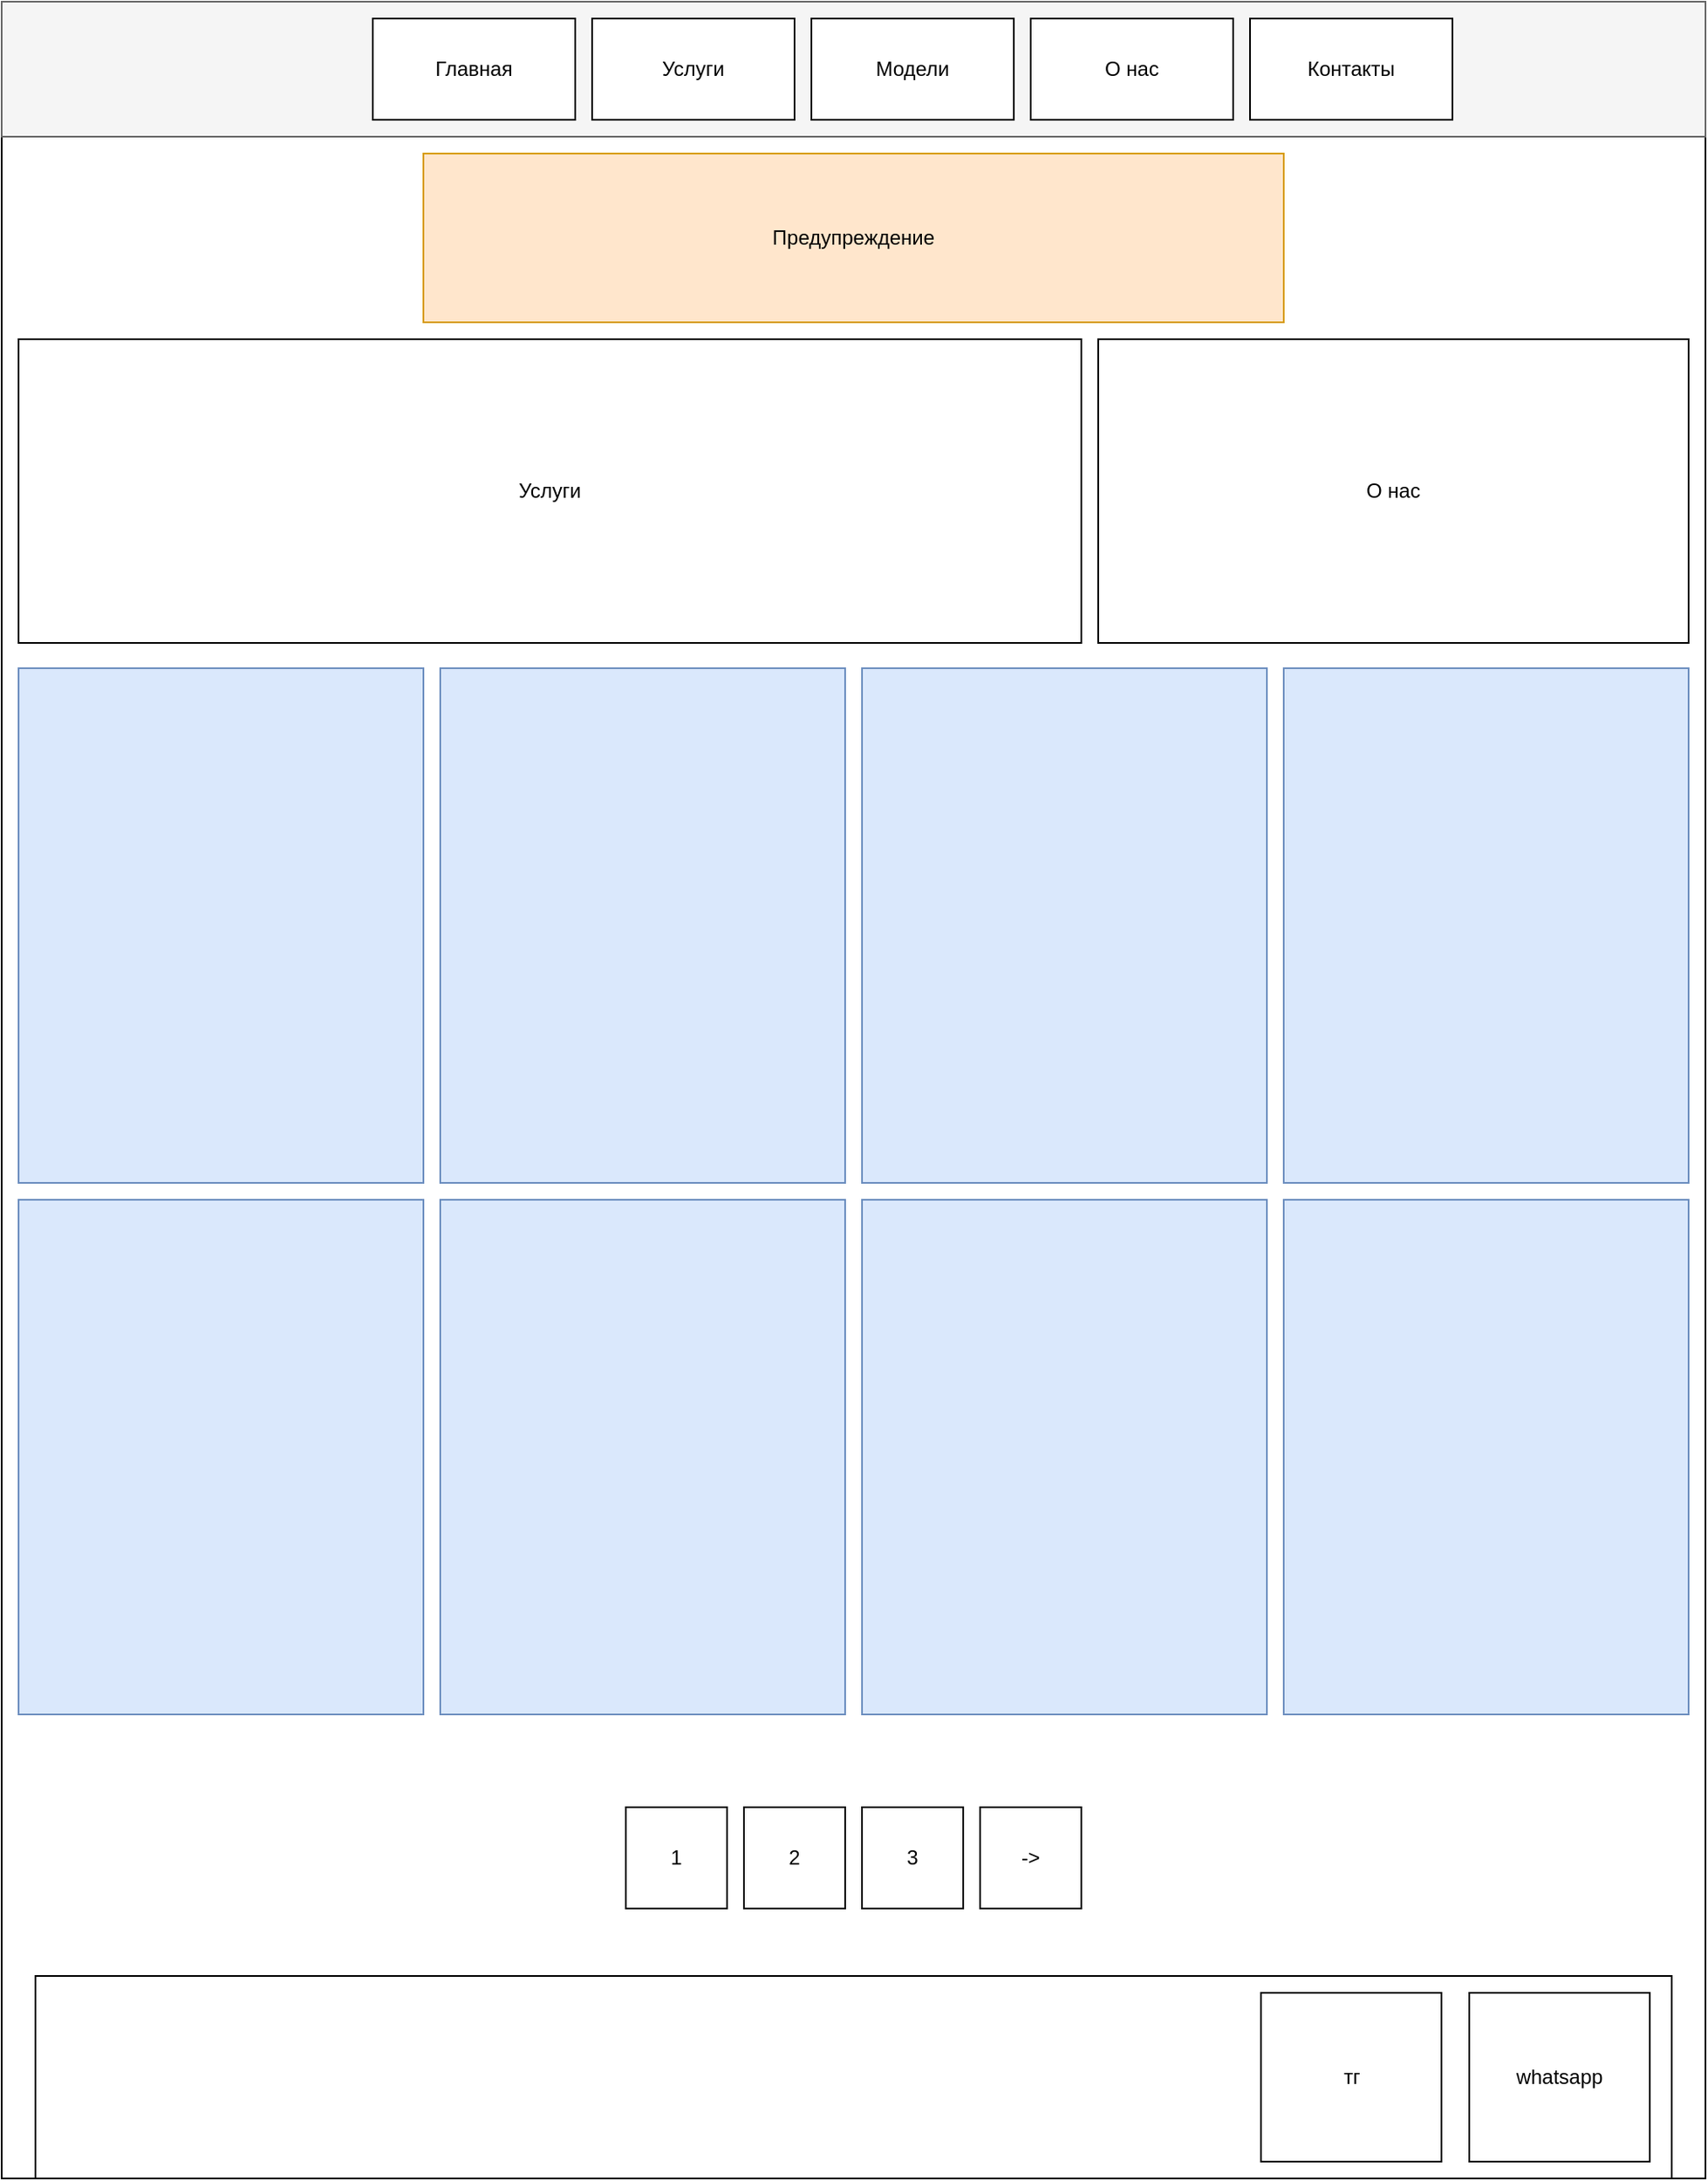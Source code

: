 <mxfile version="24.7.7">
  <diagram name="Страница — 1" id="okE-GhqlcKNte-SD_wZt">
    <mxGraphModel dx="1194" dy="741" grid="1" gridSize="10" guides="1" tooltips="1" connect="1" arrows="1" fold="1" page="1" pageScale="1" pageWidth="827" pageHeight="1169" math="0" shadow="0">
      <root>
        <mxCell id="0" />
        <mxCell id="1" parent="0" />
        <mxCell id="rlQ8D92fLacNCRQrAwrw-13" value="" style="rounded=0;whiteSpace=wrap;html=1;" vertex="1" parent="1">
          <mxGeometry x="90" y="160" width="1010" height="1290" as="geometry" />
        </mxCell>
        <mxCell id="rlQ8D92fLacNCRQrAwrw-1" value="" style="rounded=0;whiteSpace=wrap;html=1;fillColor=#f5f5f5;fontColor=#333333;strokeColor=#666666;" vertex="1" parent="1">
          <mxGeometry x="90" y="160" width="1010" height="80" as="geometry" />
        </mxCell>
        <mxCell id="rlQ8D92fLacNCRQrAwrw-3" value="Главная" style="rounded=0;whiteSpace=wrap;html=1;" vertex="1" parent="1">
          <mxGeometry x="310" y="170" width="120" height="60" as="geometry" />
        </mxCell>
        <mxCell id="rlQ8D92fLacNCRQrAwrw-4" value="Услуги" style="rounded=0;whiteSpace=wrap;html=1;" vertex="1" parent="1">
          <mxGeometry x="440" y="170" width="120" height="60" as="geometry" />
        </mxCell>
        <mxCell id="rlQ8D92fLacNCRQrAwrw-10" value="Модели" style="rounded=0;whiteSpace=wrap;html=1;" vertex="1" parent="1">
          <mxGeometry x="570" y="170" width="120" height="60" as="geometry" />
        </mxCell>
        <mxCell id="rlQ8D92fLacNCRQrAwrw-11" value="О нас" style="rounded=0;whiteSpace=wrap;html=1;" vertex="1" parent="1">
          <mxGeometry x="700" y="170" width="120" height="60" as="geometry" />
        </mxCell>
        <mxCell id="rlQ8D92fLacNCRQrAwrw-12" value="Контакты" style="rounded=0;whiteSpace=wrap;html=1;" vertex="1" parent="1">
          <mxGeometry x="830" y="170" width="120" height="60" as="geometry" />
        </mxCell>
        <mxCell id="rlQ8D92fLacNCRQrAwrw-14" value="Предупреждение" style="rounded=0;whiteSpace=wrap;html=1;fillColor=#ffe6cc;strokeColor=#d79b00;" vertex="1" parent="1">
          <mxGeometry x="340" y="250" width="510" height="100" as="geometry" />
        </mxCell>
        <mxCell id="rlQ8D92fLacNCRQrAwrw-15" value="" style="rounded=0;whiteSpace=wrap;html=1;fillColor=#dae8fc;strokeColor=#6c8ebf;" vertex="1" parent="1">
          <mxGeometry x="100" y="555" width="240" height="305" as="geometry" />
        </mxCell>
        <mxCell id="rlQ8D92fLacNCRQrAwrw-17" value="" style="rounded=0;whiteSpace=wrap;html=1;fillColor=#dae8fc;strokeColor=#6c8ebf;" vertex="1" parent="1">
          <mxGeometry x="350" y="555" width="240" height="305" as="geometry" />
        </mxCell>
        <mxCell id="rlQ8D92fLacNCRQrAwrw-18" value="" style="rounded=0;whiteSpace=wrap;html=1;fillColor=#dae8fc;strokeColor=#6c8ebf;" vertex="1" parent="1">
          <mxGeometry x="600" y="555" width="240" height="305" as="geometry" />
        </mxCell>
        <mxCell id="rlQ8D92fLacNCRQrAwrw-19" value="" style="rounded=0;whiteSpace=wrap;html=1;fillColor=#dae8fc;strokeColor=#6c8ebf;" vertex="1" parent="1">
          <mxGeometry x="850" y="555" width="240" height="305" as="geometry" />
        </mxCell>
        <mxCell id="rlQ8D92fLacNCRQrAwrw-20" value="" style="rounded=0;whiteSpace=wrap;html=1;fillColor=#dae8fc;strokeColor=#6c8ebf;" vertex="1" parent="1">
          <mxGeometry x="100" y="870" width="240" height="305" as="geometry" />
        </mxCell>
        <mxCell id="rlQ8D92fLacNCRQrAwrw-21" value="" style="rounded=0;whiteSpace=wrap;html=1;fillColor=#dae8fc;strokeColor=#6c8ebf;" vertex="1" parent="1">
          <mxGeometry x="350" y="870" width="240" height="305" as="geometry" />
        </mxCell>
        <mxCell id="rlQ8D92fLacNCRQrAwrw-22" value="" style="rounded=0;whiteSpace=wrap;html=1;fillColor=#dae8fc;strokeColor=#6c8ebf;" vertex="1" parent="1">
          <mxGeometry x="600" y="870" width="240" height="305" as="geometry" />
        </mxCell>
        <mxCell id="rlQ8D92fLacNCRQrAwrw-23" value="" style="rounded=0;whiteSpace=wrap;html=1;fillColor=#dae8fc;strokeColor=#6c8ebf;" vertex="1" parent="1">
          <mxGeometry x="850" y="870" width="240" height="305" as="geometry" />
        </mxCell>
        <mxCell id="rlQ8D92fLacNCRQrAwrw-24" value="1" style="rounded=0;whiteSpace=wrap;html=1;" vertex="1" parent="1">
          <mxGeometry x="460" y="1230" width="60" height="60" as="geometry" />
        </mxCell>
        <mxCell id="rlQ8D92fLacNCRQrAwrw-25" value="2" style="rounded=0;whiteSpace=wrap;html=1;" vertex="1" parent="1">
          <mxGeometry x="530" y="1230" width="60" height="60" as="geometry" />
        </mxCell>
        <mxCell id="rlQ8D92fLacNCRQrAwrw-26" value="3&lt;span style=&quot;color: rgba(0, 0, 0, 0); font-family: monospace; font-size: 0px; text-align: start; text-wrap: nowrap;&quot;&gt;%3CmxGraphModel%3E%3Croot%3E%3CmxCell%20id%3D%220%22%2F%3E%3CmxCell%20id%3D%221%22%20parent%3D%220%22%2F%3E%3CmxCell%20id%3D%222%22%20value%3D%222%22%20style%3D%22rounded%3D0%3BwhiteSpace%3Dwrap%3Bhtml%3D1%3B%22%20vertex%3D%221%22%20parent%3D%221%22%3E%3CmxGeometry%20x%3D%22540%22%20y%3D%221230%22%20width%3D%2260%22%20height%3D%2260%22%20as%3D%22geometry%22%2F%3E%3C%2FmxCell%3E%3C%2Froot%3E%3C%2FmxGraphModel%3E&lt;/span&gt;&lt;span style=&quot;color: rgba(0, 0, 0, 0); font-family: monospace; font-size: 0px; text-align: start; text-wrap: nowrap;&quot;&gt;%3CmxGraphModel%3E%3Croot%3E%3CmxCell%20id%3D%220%22%2F%3E%3CmxCell%20id%3D%221%22%20parent%3D%220%22%2F%3E%3CmxCell%20id%3D%222%22%20value%3D%222%22%20style%3D%22rounded%3D0%3BwhiteSpace%3Dwrap%3Bhtml%3D1%3B%22%20vertex%3D%221%22%20parent%3D%221%22%3E%3CmxGeometry%20x%3D%22540%22%20y%3D%221230%22%20width%3D%2260%22%20height%3D%2260%22%20as%3D%22geometry%22%2F%3E%3C%2FmxCell%3E%3C%2Froot%3E%3C%2FmxGraphModel%3E&lt;/span&gt;" style="rounded=0;whiteSpace=wrap;html=1;" vertex="1" parent="1">
          <mxGeometry x="600" y="1230" width="60" height="60" as="geometry" />
        </mxCell>
        <mxCell id="rlQ8D92fLacNCRQrAwrw-27" value="-&amp;gt;" style="rounded=0;whiteSpace=wrap;html=1;" vertex="1" parent="1">
          <mxGeometry x="670" y="1230" width="60" height="60" as="geometry" />
        </mxCell>
        <mxCell id="rlQ8D92fLacNCRQrAwrw-29" value="" style="rounded=0;whiteSpace=wrap;html=1;" vertex="1" parent="1">
          <mxGeometry x="110" y="1330" width="970" height="120" as="geometry" />
        </mxCell>
        <mxCell id="rlQ8D92fLacNCRQrAwrw-37" value="тг&lt;span style=&quot;color: rgba(0, 0, 0, 0); font-family: monospace; font-size: 0px; text-align: start; text-wrap: nowrap;&quot;&gt;%3CmxGraphModel%3E%3Croot%3E%3CmxCell%20id%3D%220%22%2F%3E%3CmxCell%20id%3D%221%22%20parent%3D%220%22%2F%3E%3CmxCell%20id%3D%222%22%20value%3D%22%D0%AD%D1%81%D0%BA%D0%BE%D1%80%D1%82%20%D0%BC%D0%BE%D0%B4%D0%B5%D0%BB%D0%B8%26lt%3Bspan%20style%3D%26quot%3Bcolor%3A%20rgba(0%2C%200%2C%200%2C%200)%3B%20font-family%3A%20monospace%3B%20font-size%3A%200px%3B%20text-align%3A%20start%3B%20text-wrap%3A%20nowrap%3B%26quot%3B%26gt%3B%253CmxGraphModel%253E%253Croot%253E%253CmxCell%2520id%253D%25220%2522%252F%253E%253CmxCell%2520id%253D%25221%2522%2520parent%253D%25220%2522%252F%253E%253CmxCell%2520id%253D%25222%2522%2520value%253D%2522%25D0%2590%25D0%25B3%25D0%25B5%25D0%25BD%25D1%2582%25D1%2581%25D1%2582%25D0%25B2%25D0%25BE%2522%2520style%253D%2522rounded%253D0%253BwhiteSpace%253Dwrap%253Bhtml%253D1%253B%2522%2520vertex%253D%25221%2522%2520parent%253D%25221%2522%253E%253CmxGeometry%2520x%253D%2522220%2522%2520y%253D%25221380%2522%2520width%253D%2522120%2522%2520height%253D%252230%2522%2520as%253D%2522geometry%2522%252F%253E%253C%252FmxCell%253E%253C%252Froot%253E%253C%252FmxGraphModel%253E%26lt%3B%2Fspan%26gt%3B%22%20style%3D%22rounded%3D0%3BwhiteSpace%3Dwrap%3Bhtml%3D1%3B%22%20vertex%3D%221%22%20parent%3D%221%22%3E%3CmxGeometry%20x%3D%22350%22%20y%3D%221380%22%20width%3D%22120%22%20height%3D%2230%22%20as%3D%22geometry%22%2F%3E%3C%2FmxCell%3E%3C%2Froot%3E%3C%2FmxGraphModel%3E&lt;/span&gt;" style="rounded=0;whiteSpace=wrap;html=1;" vertex="1" parent="1">
          <mxGeometry x="836.5" y="1340" width="107" height="100" as="geometry" />
        </mxCell>
        <mxCell id="rlQ8D92fLacNCRQrAwrw-38" value="whatsapp" style="rounded=0;whiteSpace=wrap;html=1;" vertex="1" parent="1">
          <mxGeometry x="960" y="1340" width="107" height="100" as="geometry" />
        </mxCell>
        <mxCell id="rlQ8D92fLacNCRQrAwrw-40" value="Услуги" style="rounded=0;whiteSpace=wrap;html=1;" vertex="1" parent="1">
          <mxGeometry x="100" y="360" width="630" height="180" as="geometry" />
        </mxCell>
        <mxCell id="rlQ8D92fLacNCRQrAwrw-41" value="О нас" style="rounded=0;whiteSpace=wrap;html=1;" vertex="1" parent="1">
          <mxGeometry x="740" y="360" width="350" height="180" as="geometry" />
        </mxCell>
      </root>
    </mxGraphModel>
  </diagram>
</mxfile>
